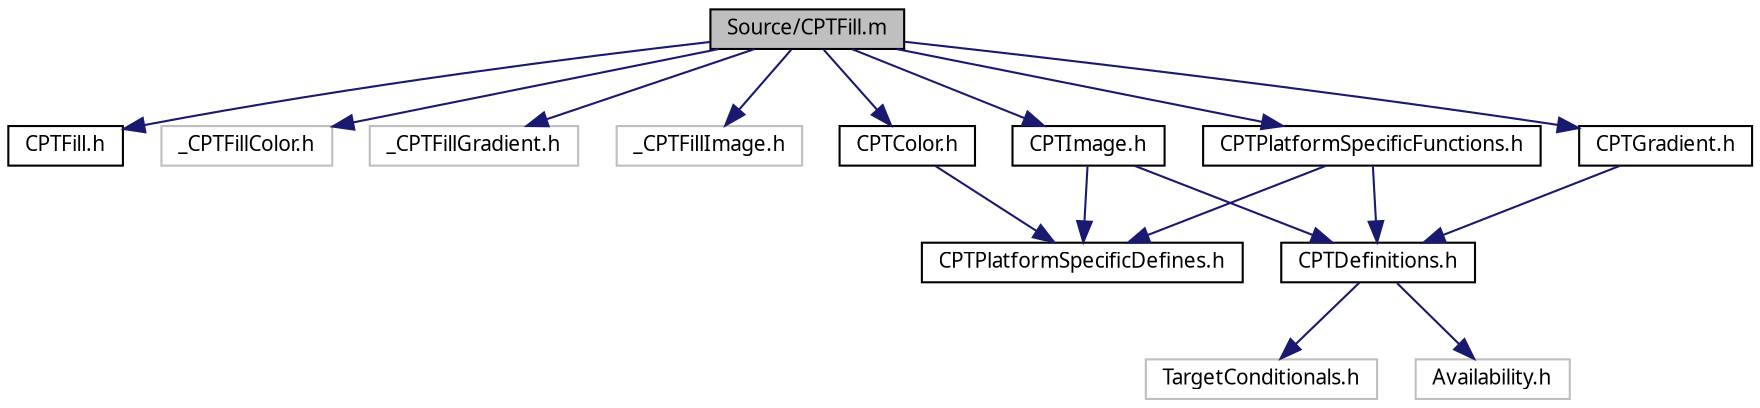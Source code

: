 digraph "Source/CPTFill.m"
{
 // LATEX_PDF_SIZE
  bgcolor="transparent";
  edge [fontname="Lucinda Grande",fontsize="10",labelfontname="Lucinda Grande",labelfontsize="10"];
  node [fontname="Lucinda Grande",fontsize="10",shape=record];
  Node1 [label="Source/CPTFill.m",height=0.2,width=0.4,color="black", fillcolor="grey75", style="filled", fontcolor="black",tooltip=" "];
  Node1 -> Node2 [color="midnightblue",fontsize="10",style="solid",fontname="Lucinda Grande"];
  Node2 [label="CPTFill.h",height=0.2,width=0.4,color="black",URL="$_c_p_t_fill_8h.html",tooltip=" "];
  Node1 -> Node3 [color="midnightblue",fontsize="10",style="solid",fontname="Lucinda Grande"];
  Node3 [label="_CPTFillColor.h",height=0.2,width=0.4,color="grey75",tooltip=" "];
  Node1 -> Node4 [color="midnightblue",fontsize="10",style="solid",fontname="Lucinda Grande"];
  Node4 [label="_CPTFillGradient.h",height=0.2,width=0.4,color="grey75",tooltip=" "];
  Node1 -> Node5 [color="midnightblue",fontsize="10",style="solid",fontname="Lucinda Grande"];
  Node5 [label="_CPTFillImage.h",height=0.2,width=0.4,color="grey75",tooltip=" "];
  Node1 -> Node6 [color="midnightblue",fontsize="10",style="solid",fontname="Lucinda Grande"];
  Node6 [label="CPTColor.h",height=0.2,width=0.4,color="black",URL="$_c_p_t_color_8h.html",tooltip=" "];
  Node6 -> Node7 [color="midnightblue",fontsize="10",style="solid",fontname="Lucinda Grande"];
  Node7 [label="CPTPlatformSpecificDefines.h",height=0.2,width=0.4,color="black",URL="$_c_p_t_platform_specific_defines_8h.html",tooltip=" "];
  Node1 -> Node8 [color="midnightblue",fontsize="10",style="solid",fontname="Lucinda Grande"];
  Node8 [label="CPTGradient.h",height=0.2,width=0.4,color="black",URL="$_c_p_t_gradient_8h.html",tooltip=" "];
  Node8 -> Node9 [color="midnightblue",fontsize="10",style="solid",fontname="Lucinda Grande"];
  Node9 [label="CPTDefinitions.h",height=0.2,width=0.4,color="black",URL="$_c_p_t_definitions_8h.html",tooltip=" "];
  Node9 -> Node10 [color="midnightblue",fontsize="10",style="solid",fontname="Lucinda Grande"];
  Node10 [label="TargetConditionals.h",height=0.2,width=0.4,color="grey75",tooltip=" "];
  Node9 -> Node11 [color="midnightblue",fontsize="10",style="solid",fontname="Lucinda Grande"];
  Node11 [label="Availability.h",height=0.2,width=0.4,color="grey75",tooltip=" "];
  Node1 -> Node12 [color="midnightblue",fontsize="10",style="solid",fontname="Lucinda Grande"];
  Node12 [label="CPTImage.h",height=0.2,width=0.4,color="black",URL="$_c_p_t_image_8h.html",tooltip=" "];
  Node12 -> Node7 [color="midnightblue",fontsize="10",style="solid",fontname="Lucinda Grande"];
  Node12 -> Node9 [color="midnightblue",fontsize="10",style="solid",fontname="Lucinda Grande"];
  Node1 -> Node13 [color="midnightblue",fontsize="10",style="solid",fontname="Lucinda Grande"];
  Node13 [label="CPTPlatformSpecificFunctions.h",height=0.2,width=0.4,color="black",URL="$_c_p_t_platform_specific_functions_8h.html",tooltip=" "];
  Node13 -> Node7 [color="midnightblue",fontsize="10",style="solid",fontname="Lucinda Grande"];
  Node13 -> Node9 [color="midnightblue",fontsize="10",style="solid",fontname="Lucinda Grande"];
}
